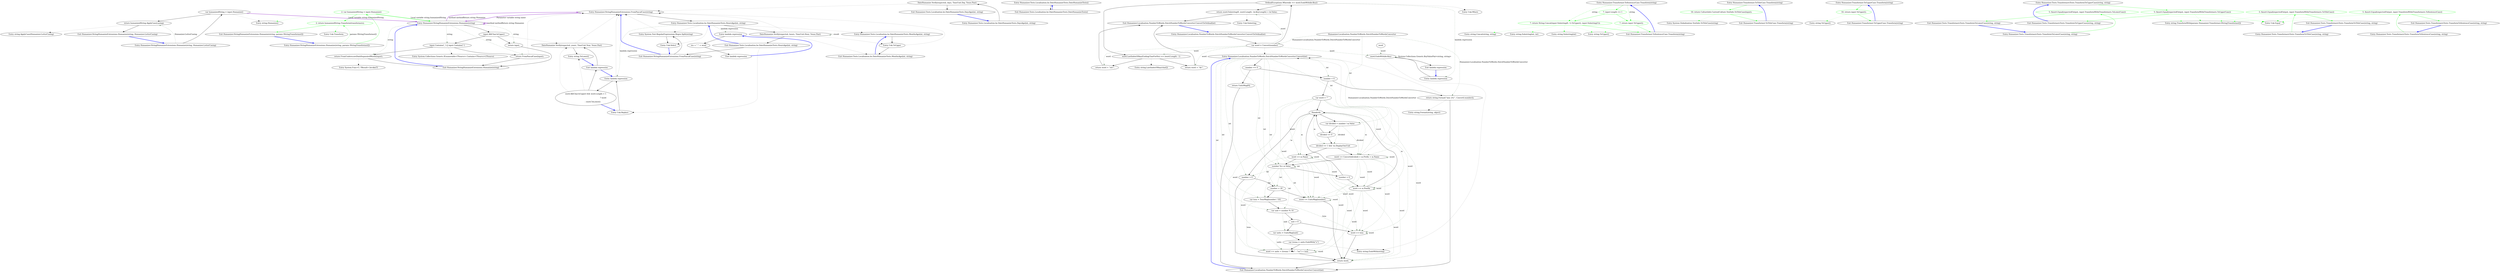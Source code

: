 digraph  {
m0_5 [cluster="Humanizer.StringHumanizeExtensions.FromPascalCase(string)", file="StringHumanizeExtensions.cs", label="Entry Humanizer.StringHumanizeExtensions.FromPascalCase(string)", span="22-22"];
m0_37 [cluster="string.Humanize()", file="StringHumanizeExtensions.cs", label="Entry string.Humanize()", span="42-42"];
m0_31 [cluster="System.Collections.Generic.IEnumerable<TSource>.Contains<TSource>(TSource)", file="StringHumanizeExtensions.cs", label="Entry System.Collections.Generic.IEnumerable<TSource>.Contains<TSource>(TSource)", span="0-0"];
m0_2 [cluster="Humanizer.Tests.Localisation.he.DateHumanizeTests.DaysAgo(int, string)", file="StringHumanizeExtensions.cs", label="Entry Humanizer.Tests.Localisation.he.DateHumanizeTests.DaysAgo(int, string)", span="14-14"];
m0_3 [cluster="Humanizer.Tests.Localisation.he.DateHumanizeTests.DaysAgo(int, string)", file="StringHumanizeExtensions.cs", label="DateHumanize.Verify(expected, days, TimeUnit.Day, Tense.Past)", span="16-16"];
m0_4 [cluster="Humanizer.Tests.Localisation.he.DateHumanizeTests.DaysAgo(int, string)", file="StringHumanizeExtensions.cs", label="Exit Humanizer.Tests.Localisation.he.DateHumanizeTests.DaysAgo(int, string)", span="14-14"];
m0_15 [cluster="Unk.Replace", file="StringHumanizeExtensions.cs", label="Entry Unk.Replace", span=""];
m0_16 [cluster="lambda expression", file="StringHumanizeExtensions.cs", label="Entry lambda expression", span="26-29"];
m0_17 [cluster="lambda expression", file="StringHumanizeExtensions.cs", label="word.All(Char.IsUpper) && word.Length > 1\r\n                        ? word\r\n                        : word.ToLower()", span="27-29"];
m0_19 [cluster="Humanizer.Tests.Localisation.he.DateHumanizeTests.YearsAgo(int, string)", file="StringHumanizeExtensions.cs", label="DateHumanize.Verify(expected, years, TimeUnit.Year, Tense.Past)", span="66-66"];
m0_0 [cluster="Humanizer.Tests.Localisation.he.DateHumanizeTests.DateHumanizeTests()", file="StringHumanizeExtensions.cs", label="Entry Humanizer.Tests.Localisation.he.DateHumanizeTests.DateHumanizeTests()", span="7-7"];
m0_1 [cluster="Humanizer.Tests.Localisation.he.DateHumanizeTests.DateHumanizeTests()", file="StringHumanizeExtensions.cs", label="Exit Humanizer.Tests.Localisation.he.DateHumanizeTests.DateHumanizeTests()", span="7-7"];
m0_38 [cluster="string.ApplyCase(Humanizer.LetterCasing)", file="StringHumanizeExtensions.cs", label="Entry string.ApplyCase(Humanizer.LetterCasing)", span="16-16"];
m0_32 [cluster="System.Func<T, TResult>.Invoke(T)", file="StringHumanizeExtensions.cs", label="Entry System.Func<T, TResult>.Invoke(T)", span="0-0"];
m0_12 [cluster="Humanizer.Tests.Localisation.he.DateHumanizeTests.MonthsAgo(int, string)", file="StringHumanizeExtensions.cs", label="Entry Humanizer.Tests.Localisation.he.DateHumanizeTests.MonthsAgo(int, string)", span="44-44"];
m0_18 [cluster="lambda expression", file="StringHumanizeExtensions.cs", label="Exit lambda expression", span="26-29"];
m0_20 [cluster="string.ToLower()", file="StringHumanizeExtensions.cs", label="Entry string.ToLower()", span="0-0"];
m0_14 [cluster="Humanizer.Tests.Localisation.he.DateHumanizeTests.MonthsAgo(int, string)", file="StringHumanizeExtensions.cs", label="Exit Humanizer.Tests.Localisation.he.DateHumanizeTests.MonthsAgo(int, string)", span="44-44"];
m0_24 [cluster="Humanizer.StringHumanizeExtensions.Humanize(string)", file="StringHumanizeExtensions.cs", label="Entry Humanizer.StringHumanizeExtensions.Humanize(string)", span="42-42"];
m0_25 [cluster="Humanizer.StringHumanizeExtensions.Humanize(string)", file="StringHumanizeExtensions.cs", label="input.All(Char.IsUpper)", span="45-45"];
m0_26 [cluster="Humanizer.StringHumanizeExtensions.Humanize(string)", file="StringHumanizeExtensions.cs", label="return input;", span="46-46"];
m0_27 [cluster="Humanizer.StringHumanizeExtensions.Humanize(string)", file="StringHumanizeExtensions.cs", label="input.Contains('_') || input.Contains('-')", span="48-48"];
m0_28 [cluster="Humanizer.StringHumanizeExtensions.Humanize(string)", file="StringHumanizeExtensions.cs", label="return FromUnderscoreDashSeparatedWords(input);", span="49-49"];
m0_29 [cluster="Humanizer.StringHumanizeExtensions.Humanize(string)", file="StringHumanizeExtensions.cs", label="return FromPascalCase(input);", span="51-51"];
m0_30 [cluster="Humanizer.StringHumanizeExtensions.Humanize(string)", file="StringHumanizeExtensions.cs", label="Exit Humanizer.StringHumanizeExtensions.Humanize(string)", span="42-42"];
m0_21 [cluster="lambda expression", file="StringHumanizeExtensions.cs", label="Entry lambda expression", span="30-30"];
m0_22 [cluster="lambda expression", file="StringHumanizeExtensions.cs", label="res + '' '' + word", span="30-30"];
m0_23 [cluster="lambda expression", file="StringHumanizeExtensions.cs", label="Exit lambda expression", span="30-30"];
m0_9 [cluster="Humanizer.StringHumanizeExtensions.FromPascalCase(string)", file="StringHumanizeExtensions.cs", label="Exit Humanizer.StringHumanizeExtensions.FromPascalCase(string)", span="22-22"];
m0_10 [cluster="System.Text.RegularExpressions.Regex.Split(string)", file="StringHumanizeExtensions.cs", label="Entry System.Text.RegularExpressions.Regex.Split(string)", span="0-0"];
m0_11 [cluster="Unk.Select", file="StringHumanizeExtensions.cs", label="Entry Unk.Select", span=""];
m0_33 [cluster="Humanizer.StringHumanizeExtensions.Humanize(string, Humanizer.LetterCasing)", file="StringHumanizeExtensions.cs", label="Entry Humanizer.StringHumanizeExtensions.Humanize(string, Humanizer.LetterCasing)", span="60-60"];
m0_34 [cluster="Humanizer.StringHumanizeExtensions.Humanize(string, Humanizer.LetterCasing)", file="StringHumanizeExtensions.cs", label="var humanizedString = input.Humanize()", span="62-62"];
m0_35 [cluster="Humanizer.StringHumanizeExtensions.Humanize(string, Humanizer.LetterCasing)", file="StringHumanizeExtensions.cs", label="return humanizedString.ApplyCase(casing);", span="63-63"];
m0_36 [cluster="Humanizer.StringHumanizeExtensions.Humanize(string, Humanizer.LetterCasing)", file="StringHumanizeExtensions.cs", label="Exit Humanizer.StringHumanizeExtensions.Humanize(string, Humanizer.LetterCasing)", span="60-60"];
m0_13 [cluster="Unk.ToUpper", file="StringHumanizeExtensions.cs", label="Entry Unk.ToUpper", span=""];
m0_6 [cluster="Humanizer.Tests.Localisation.he.DateHumanizeTests.HoursAgo(int, string)", file="StringHumanizeExtensions.cs", label="Entry Humanizer.Tests.Localisation.he.DateHumanizeTests.HoursAgo(int, string)", span="24-24"];
m0_8 [cluster="Humanizer.Tests.Localisation.he.DateHumanizeTests.HoursAgo(int, string)", file="StringHumanizeExtensions.cs", label="Exit Humanizer.Tests.Localisation.he.DateHumanizeTests.HoursAgo(int, string)", span="24-24"];
m0_7 [cluster="Humanizer.Tests.Localisation.he.DateHumanizeTests.HoursAgo(int, string)", file="StringHumanizeExtensions.cs", label="DateHumanize.Verify(expected, hours, TimeUnit.Hour, Tense.Past)", span="26-26"];
m0_39 [cluster="Humanizer.StringHumanizeExtensions.Humanize(string, params IStringTransformer[])", file="StringHumanizeExtensions.cs", label="Entry Humanizer.StringHumanizeExtensions.Humanize(string, params IStringTransformer[])", span="72-72"];
m0_40 [cluster="Humanizer.StringHumanizeExtensions.Humanize(string, params IStringTransformer[])", color=green, community=0, file="StringHumanizeExtensions.cs", label="2: var humanizedString = input.Humanize()", span="74-74"];
m0_41 [cluster="Humanizer.StringHumanizeExtensions.Humanize(string, params IStringTransformer[])", color=green, community=0, file="StringHumanizeExtensions.cs", label="2: return humanizedString.Transform(transformers);", span="75-75"];
m0_42 [cluster="Humanizer.StringHumanizeExtensions.Humanize(string, params IStringTransformer[])", file="StringHumanizeExtensions.cs", label="Exit Humanizer.StringHumanizeExtensions.Humanize(string, params IStringTransformer[])", span="72-72"];
m0_43 [cluster="Unk.Transform", file="StringHumanizeExtensions.cs", label="Entry Unk.Transform", span=""];
m1_0 [cluster="Humanizer.Localisation.NumberToWords.DutchNumberToWordsConverter.Convert(int)", file="StringHumanizeTests.cs", label="Entry Humanizer.Localisation.NumberToWords.DutchNumberToWordsConverter.Convert(int)", span="33-33"];
m1_1 [cluster="Humanizer.Localisation.NumberToWords.DutchNumberToWordsConverter.Convert(int)", file="StringHumanizeTests.cs", label="number == 0", span="35-35"];
m1_3 [cluster="Humanizer.Localisation.NumberToWords.DutchNumberToWordsConverter.Convert(int)", file="StringHumanizeTests.cs", label="number < 0", span="38-38"];
m1_4 [cluster="Humanizer.Localisation.NumberToWords.DutchNumberToWordsConverter.Convert(int)", file="StringHumanizeTests.cs", label="return string.Format(''min {0}'', Convert(-number));", span="39-39"];
m1_7 [cluster="Humanizer.Localisation.NumberToWords.DutchNumberToWordsConverter.Convert(int)", file="StringHumanizeTests.cs", label="var divided = number / m.Value", span="45-45"];
m1_12 [cluster="Humanizer.Localisation.NumberToWords.DutchNumberToWordsConverter.Convert(int)", file="StringHumanizeTests.cs", label="number %= m.Value", span="55-55"];
m1_15 [cluster="Humanizer.Localisation.NumberToWords.DutchNumberToWordsConverter.Convert(int)", file="StringHumanizeTests.cs", label="number > 0", span="60-60"];
m1_16 [cluster="Humanizer.Localisation.NumberToWords.DutchNumberToWordsConverter.Convert(int)", file="StringHumanizeTests.cs", label="number < 20", span="62-62"];
m1_17 [cluster="Humanizer.Localisation.NumberToWords.DutchNumberToWordsConverter.Convert(int)", file="StringHumanizeTests.cs", label="word += UnitsMap[number]", span="63-63"];
m1_18 [cluster="Humanizer.Localisation.NumberToWords.DutchNumberToWordsConverter.Convert(int)", file="StringHumanizeTests.cs", label="var tens = TensMap[number / 10]", span="66-66"];
m1_19 [cluster="Humanizer.Localisation.NumberToWords.DutchNumberToWordsConverter.Convert(int)", file="StringHumanizeTests.cs", label="var unit = number % 10", span="67-67"];
m1_2 [cluster="Humanizer.Localisation.NumberToWords.DutchNumberToWordsConverter.Convert(int)", file="StringHumanizeTests.cs", label="return UnitsMap[0];", span="36-36"];
m1_5 [cluster="Humanizer.Localisation.NumberToWords.DutchNumberToWordsConverter.Convert(int)", file="StringHumanizeTests.cs", label="var word = ''''", span="41-41"];
m1_6 [cluster="Humanizer.Localisation.NumberToWords.DutchNumberToWordsConverter.Convert(int)", file="StringHumanizeTests.cs", label=Hunderds, span="43-43"];
m1_10 [cluster="Humanizer.Localisation.NumberToWords.DutchNumberToWordsConverter.Convert(int)", file="StringHumanizeTests.cs", label="word += m.Name", span="51-51"];
m1_11 [cluster="Humanizer.Localisation.NumberToWords.DutchNumberToWordsConverter.Convert(int)", file="StringHumanizeTests.cs", label="word += Convert(divided) + m.Prefix + m.Name", span="53-53"];
m1_23 [cluster="Humanizer.Localisation.NumberToWords.DutchNumberToWordsConverter.Convert(int)", file="StringHumanizeTests.cs", label="word += units + (trema ? ''�n'' : ''en'') + tens", span="72-72"];
m1_24 [cluster="Humanizer.Localisation.NumberToWords.DutchNumberToWordsConverter.Convert(int)", file="StringHumanizeTests.cs", label="word += tens", span="75-75"];
m1_25 [cluster="Humanizer.Localisation.NumberToWords.DutchNumberToWordsConverter.Convert(int)", file="StringHumanizeTests.cs", label="return word;", span="79-79"];
m1_9 [cluster="Humanizer.Localisation.NumberToWords.DutchNumberToWordsConverter.Convert(int)", file="StringHumanizeTests.cs", label="divided == 1 && !m.DisplayOneUnit", span="50-50"];
m1_14 [cluster="Humanizer.Localisation.NumberToWords.DutchNumberToWordsConverter.Convert(int)", file="StringHumanizeTests.cs", label="word += m.Postfix", span="57-57"];
m1_8 [cluster="Humanizer.Localisation.NumberToWords.DutchNumberToWordsConverter.Convert(int)", file="StringHumanizeTests.cs", label="divided <= 0", span="47-47"];
m1_13 [cluster="Humanizer.Localisation.NumberToWords.DutchNumberToWordsConverter.Convert(int)", file="StringHumanizeTests.cs", label="number > 0", span="56-56"];
m1_20 [cluster="Humanizer.Localisation.NumberToWords.DutchNumberToWordsConverter.Convert(int)", file="StringHumanizeTests.cs", label="unit > 0", span="68-68"];
m1_21 [cluster="Humanizer.Localisation.NumberToWords.DutchNumberToWordsConverter.Convert(int)", file="StringHumanizeTests.cs", label="var units = UnitsMap[unit]", span="70-70"];
m1_22 [cluster="Humanizer.Localisation.NumberToWords.DutchNumberToWordsConverter.Convert(int)", file="StringHumanizeTests.cs", label="var trema = units.EndsWith(''e'')", span="71-71"];
m1_26 [cluster="Humanizer.Localisation.NumberToWords.DutchNumberToWordsConverter.Convert(int)", file="StringHumanizeTests.cs", label="Exit Humanizer.Localisation.NumberToWords.DutchNumberToWordsConverter.Convert(int)", span="33-33"];
m1_28 [cluster="string.EndsWith(string)", file="StringHumanizeTests.cs", label="Entry string.EndsWith(string)", span="0-0"];
m1_38 [cluster="Unk.Substring", file="StringHumanizeTests.cs", label="Entry Unk.Substring", span=""];
m1_29 [cluster="Humanizer.Localisation.NumberToWords.DutchNumberToWordsConverter.ConvertToOrdinal(int)", file="StringHumanizeTests.cs", label="Entry Humanizer.Localisation.NumberToWords.DutchNumberToWordsConverter.ConvertToOrdinal(int)", span="91-91"];
m1_30 [cluster="Humanizer.Localisation.NumberToWords.DutchNumberToWordsConverter.ConvertToOrdinal(int)", file="StringHumanizeTests.cs", label="var word = Convert(number)", span="93-93"];
m1_31 [cluster="Humanizer.Localisation.NumberToWords.DutchNumberToWordsConverter.ConvertToOrdinal(int)", file="StringHumanizeTests.cs", label="OrdinalExceptions.Where(kv => word.EndsWith(kv.Key))", span="95-95"];
m1_32 [cluster="Humanizer.Localisation.NumberToWords.DutchNumberToWordsConverter.ConvertToOrdinal(int)", file="StringHumanizeTests.cs", label="return word.Substring(0, word.Length - kv.Key.Length) + kv.Value;", span="98-98"];
m1_33 [cluster="Humanizer.Localisation.NumberToWords.DutchNumberToWordsConverter.ConvertToOrdinal(int)", file="StringHumanizeTests.cs", label="word.LastIndexOfAny(EndingCharForSte) == (word.Length - 1)", span="104-104"];
m1_34 [cluster="Humanizer.Localisation.NumberToWords.DutchNumberToWordsConverter.ConvertToOrdinal(int)", file="StringHumanizeTests.cs", label="return word + ''ste'';", span="105-105"];
m1_35 [cluster="Humanizer.Localisation.NumberToWords.DutchNumberToWordsConverter.ConvertToOrdinal(int)", file="StringHumanizeTests.cs", label="return word + ''de'';", span="107-107"];
m1_36 [cluster="Humanizer.Localisation.NumberToWords.DutchNumberToWordsConverter.ConvertToOrdinal(int)", file="StringHumanizeTests.cs", label="Exit Humanizer.Localisation.NumberToWords.DutchNumberToWordsConverter.ConvertToOrdinal(int)", span="91-91"];
m1_40 [cluster="lambda expression", file="StringHumanizeTests.cs", label="Entry lambda expression", span="95-95"];
m1_41 [cluster="lambda expression", file="StringHumanizeTests.cs", label="word.EndsWith(kv.Key)", span="95-95"];
m1_42 [cluster="lambda expression", file="StringHumanizeTests.cs", label="Exit lambda expression", span="95-95"];
m1_39 [cluster="string.LastIndexOfAny(char[])", file="StringHumanizeTests.cs", label="Entry string.LastIndexOfAny(char[])", span="0-0"];
m1_27 [cluster="string.Format(string, object)", file="StringHumanizeTests.cs", label="Entry string.Format(string, object)", span="0-0"];
m1_37 [cluster="Unk.Where", file="StringHumanizeTests.cs", label="Entry Unk.Where", span=""];
m1_43 [file="StringHumanizeTests.cs", label="Humanizer.Localisation.NumberToWords.DutchNumberToWordsConverter", span=""];
m1_44 [file="StringHumanizeTests.cs", label=word, span=""];
m4_0 [cluster="Humanizer.Transformer.ToSentenceCase.Transform(string)", file="ToSentenceCase.cs", label="Entry Humanizer.Transformer.ToSentenceCase.Transform(string)", span="6-6"];
m4_1 [cluster="Humanizer.Transformer.ToSentenceCase.Transform(string)", color=green, community=0, file="ToSentenceCase.cs", label="7: input.Length >= 1", span="8-8"];
m4_2 [cluster="Humanizer.Transformer.ToSentenceCase.Transform(string)", color=green, community=0, file="ToSentenceCase.cs", label="7: return String.Concat(input.Substring(0, 1).ToUpper(), input.Substring(1));", span="9-9"];
m4_3 [cluster="Humanizer.Transformer.ToSentenceCase.Transform(string)", color=green, community=0, file="ToSentenceCase.cs", label="7: return input.ToUpper();", span="11-11"];
m4_4 [cluster="Humanizer.Transformer.ToSentenceCase.Transform(string)", file="ToSentenceCase.cs", label="Exit Humanizer.Transformer.ToSentenceCase.Transform(string)", span="6-6"];
m4_8 [cluster="string.Concat(string, string)", file="ToSentenceCase.cs", label="Entry string.Concat(string, string)", span="0-0"];
m4_6 [cluster="string.ToUpper()", file="ToSentenceCase.cs", label="Entry string.ToUpper()", span="0-0"];
m4_5 [cluster="string.Substring(int, int)", file="ToSentenceCase.cs", label="Entry string.Substring(int, int)", span="0-0"];
m4_7 [cluster="string.Substring(int)", file="ToSentenceCase.cs", label="Entry string.Substring(int)", span="0-0"];
m5_0 [cluster="Humanizer.Transformer.ToTitleCase.Transform(string)", file="ToTitleCase.cs", label="Entry Humanizer.Transformer.ToTitleCase.Transform(string)", span="6-6"];
m5_1 [cluster="Humanizer.Transformer.ToTitleCase.Transform(string)", color=green, community=0, file="ToTitleCase.cs", label="16: return CultureInfo.CurrentCulture.TextInfo.ToTitleCase(input);", span="8-8"];
m5_2 [cluster="Humanizer.Transformer.ToTitleCase.Transform(string)", file="ToTitleCase.cs", label="Exit Humanizer.Transformer.ToTitleCase.Transform(string)", span="6-6"];
m5_3 [cluster="System.Globalization.TextInfo.ToTitleCase(string)", file="ToTitleCase.cs", label="Entry System.Globalization.TextInfo.ToTitleCase(string)", span="0-0"];
m6_0 [cluster="Humanizer.Transformer.ToUpperCase.Transform(string)", file="ToUpperCase.cs", label="Entry Humanizer.Transformer.ToUpperCase.Transform(string)", span="4-4"];
m6_1 [cluster="Humanizer.Transformer.ToUpperCase.Transform(string)", color=green, community=0, file="ToUpperCase.cs", label="16: return input.ToUpper();", span="6-6"];
m6_2 [cluster="Humanizer.Transformer.ToUpperCase.Transform(string)", file="ToUpperCase.cs", label="Exit Humanizer.Transformer.ToUpperCase.Transform(string)", span="4-4"];
m6_3 [cluster="string.ToUpper()", file="ToUpperCase.cs", label="Entry string.ToUpper()", span="0-0"];
m7_11 [cluster="Humanizer.Tests.TransformersTests.TransformToUpperCase(string, string)", file="TransformersTests.cs", label="Entry Humanizer.Tests.TransformersTests.TransformToUpperCase(string, string)", span="40-40"];
m7_12 [cluster="Humanizer.Tests.TransformersTests.TransformToUpperCase(string, string)", color=green, community=0, file="TransformersTests.cs", label="5: Assert.Equal(expectedOutput, input.TransformWith(Transformers.ToUpperCase))", span="42-42"];
m7_13 [cluster="Humanizer.Tests.TransformersTests.TransformToUpperCase(string, string)", file="TransformersTests.cs", label="Exit Humanizer.Tests.TransformersTests.TransformToUpperCase(string, string)", span="40-40"];
m7_4 [cluster="Unk.Equal", file="TransformersTests.cs", label="Entry Unk.Equal", span=""];
m7_3 [cluster="string.TransformWith(params Humanizer.Transformer.IStringTransformer[])", file="TransformersTests.cs", label="Entry string.TransformWith(params Humanizer.Transformer.IStringTransformer[])", span="16-16"];
m7_5 [cluster="Humanizer.Tests.TransformersTests.TransformToLowerCase(string, string)", file="TransformersTests.cs", label="Entry Humanizer.Tests.TransformersTests.TransformToLowerCase(string, string)", span="22-22"];
m7_6 [cluster="Humanizer.Tests.TransformersTests.TransformToLowerCase(string, string)", color=green, community=0, file="TransformersTests.cs", label="5: Assert.Equal(expectedOutput, input.TransformWith(Transformers.ToLowerCase))", span="24-24"];
m7_7 [cluster="Humanizer.Tests.TransformersTests.TransformToLowerCase(string, string)", file="TransformersTests.cs", label="Exit Humanizer.Tests.TransformersTests.TransformToLowerCase(string, string)", span="22-22"];
m7_0 [cluster="Humanizer.Tests.TransformersTests.TransformToTitleCase(string, string)", file="TransformersTests.cs", label="Entry Humanizer.Tests.TransformersTests.TransformToTitleCase(string, string)", span="12-12"];
m7_1 [cluster="Humanizer.Tests.TransformersTests.TransformToTitleCase(string, string)", color=green, community=0, file="TransformersTests.cs", label="3: Assert.Equal(expectedOutput, input.TransformWith(Transformers.ToTitleCase))", span="14-14"];
m7_2 [cluster="Humanizer.Tests.TransformersTests.TransformToTitleCase(string, string)", file="TransformersTests.cs", label="Exit Humanizer.Tests.TransformersTests.TransformToTitleCase(string, string)", span="12-12"];
m7_8 [cluster="Humanizer.Tests.TransformersTests.TransformToSentenceCase(string, string)", file="TransformersTests.cs", label="Entry Humanizer.Tests.TransformersTests.TransformToSentenceCase(string, string)", span="31-31"];
m7_9 [cluster="Humanizer.Tests.TransformersTests.TransformToSentenceCase(string, string)", color=green, community=0, file="TransformersTests.cs", label="5: Assert.Equal(expectedOutput, input.TransformWith(Transformers.ToSentenceCase))", span="33-33"];
m7_10 [cluster="Humanizer.Tests.TransformersTests.TransformToSentenceCase(string, string)", file="TransformersTests.cs", label="Exit Humanizer.Tests.TransformersTests.TransformToSentenceCase(string, string)", span="31-31"];
m0_5 -> m0_24  [color=darkorchid, key=3, label="Parameter variable string name", style=bold];
m0_5 -> m0_6  [key=0, style=solid];
m0_2 -> m0_3  [key=0, style=solid];
m0_3 -> m0_4  [key=0, style=solid];
m0_3 -> m0_5  [key=2, style=dotted];
m0_4 -> m0_2  [color=blue, key=0, style=bold];
m0_15 -> m0_16  [key=0, style=solid];
m0_16 -> m0_17  [key=0, style=solid];
m0_16 -> m0_5  [key=2, style=dotted];
m0_17 -> m0_15  [color=blue, key=0, style=bold];
m0_17 -> m0_19  [key=2, style=dotted];
m0_17 -> m0_18  [key=0, style=solid];
m0_17 -> m0_20  [key=2, style=dotted];
m0_19 -> m0_20  [key=0, style=solid];
m0_19 -> m0_5  [key=2, style=dotted];
m0_0 -> m0_1  [key=0, style=solid];
m0_1 -> m0_0  [color=blue, key=0, style=bold];
m0_12 -> m0_13  [key=0, style=solid];
m0_18 -> m0_19  [key=0, style=solid];
m0_18 -> m0_16  [color=blue, key=0, style=bold];
m0_20 -> m0_18  [color=blue, key=0, style=bold];
m0_14 -> m0_12  [color=blue, key=0, style=bold];
m0_24 -> m0_24  [color=darkorchid, key=3, label="method methodReturn string Humanize", style=bold];
m0_24 -> m0_25  [key=0, style=solid];
m0_24 -> m0_26  [color=darkseagreen4, key=1, label=string, style=dashed];
m0_24 -> m0_27  [color=darkseagreen4, key=1, label=string, style=dashed];
m0_24 -> m0_28  [color=darkseagreen4, key=1, label=string, style=dashed];
m0_24 -> m0_29  [color=darkseagreen4, key=1, label=string, style=dashed];
m0_24 -> m0_5  [color=darkorchid, key=3, label="method methodReturn string Humanize", style=bold];
m0_25 -> m0_26  [key=0, style=solid];
m0_25 -> m0_27  [key=0, style=solid];
m0_25 -> m0_19  [key=2, style=dotted];
m0_26 -> m0_30  [key=0, style=solid];
m0_27 -> m0_28  [key=0, style=solid];
m0_27 -> m0_29  [key=0, style=solid];
m0_27 -> m0_31  [key=2, style=dotted];
m0_28 -> m0_30  [key=0, style=solid];
m0_28 -> m0_32  [key=2, style=dotted];
m0_29 -> m0_5  [key=2, style=dotted];
m0_29 -> m0_30  [key=0, style=solid];
m0_30 -> m0_24  [color=blue, key=0, style=bold];
m0_21 -> m0_22  [key=0, style=solid];
m0_22 -> m0_23  [key=0, style=solid];
m0_23 -> m0_21  [color=blue, key=0, style=bold];
m0_9 -> m0_10  [key=0, style=solid];
m0_9 -> m0_5  [color=blue, key=0, style=bold];
m0_10 -> m0_11  [key=0, style=solid];
m0_10 -> m0_5  [key=2, style=dotted];
m0_11 -> m0_9  [color=blue, key=0, style=bold];
m0_33 -> m0_34  [key=0, style=solid];
m0_33 -> m0_35  [color=darkseagreen4, key=1, label="Humanizer.LetterCasing", style=dashed];
m0_34 -> m0_37  [key=2, style=dotted];
m0_34 -> m0_24  [color=darkorchid, key=3, label="Local variable string humanizedString", style=bold];
m0_34 -> m0_35  [key=0, style=solid];
m0_35 -> m0_36  [key=0, style=solid];
m0_35 -> m0_38  [key=2, style=dotted];
m0_36 -> m0_33  [color=blue, key=0, style=bold];
m0_13 -> m0_14  [key=0, style=solid];
m0_13 -> m0_5  [key=2, style=dotted];
m0_6 -> m0_7  [key=0, style=solid];
m0_6 -> m0_10  [key=2, style=dotted];
m0_6 -> m0_11  [key=2, style=dotted];
m0_6 -> m0_12  [key=2, style=dotted];
m0_6 -> m0_16  [color=darkseagreen4, key=1, label="lambda expression", style=dashed];
m0_6 -> m0_21  [color=darkseagreen4, key=1, label="lambda expression", style=dashed];
m0_8 -> m0_9  [key=0, style=solid];
m0_8 -> m0_15  [key=2, style=dotted];
m0_8 -> m0_6  [color=blue, key=0, style=bold];
m0_7 -> m0_8  [key=0, style=solid];
m0_7 -> m0_7  [color=darkseagreen4, key=1, label=result, style=dashed];
m0_7 -> m0_13  [key=2, style=dotted];
m0_7 -> m0_14  [key=2, style=dotted];
m0_7 -> m0_5  [key=2, style=dotted];
m0_39 -> m0_40  [color=green, key=0, style=solid];
m0_39 -> m0_41  [color=green, key=1, label="params IStringTransformer[]", style=dashed];
m0_40 -> m0_41  [color=green, key=0, style=solid];
m0_40 -> m0_37  [color=green, key=2, style=dotted];
m0_40 -> m0_24  [color=green, key=3, label="Local variable string humanizedString", style=bold];
m0_41 -> m0_42  [color=green, key=0, style=solid];
m0_41 -> m0_43  [color=green, key=2, style=dotted];
m0_42 -> m0_39  [color=blue, key=0, style=bold];
m1_0 -> m1_1  [key=0, style=solid];
m1_0 -> m1_3  [color=darkseagreen4, key=1, label=int, style=dashed];
m1_0 -> m1_4  [color=darkseagreen4, key=1, label=int, style=dashed];
m1_0 -> m1_7  [color=darkseagreen4, key=1, label=int, style=dashed];
m1_0 -> m1_12  [color=darkseagreen4, key=1, label=int, style=dashed];
m1_0 -> m1_15  [color=darkseagreen4, key=1, label=int, style=dashed];
m1_0 -> m1_16  [color=darkseagreen4, key=1, label=int, style=dashed];
m1_0 -> m1_17  [color=darkseagreen4, key=1, label=int, style=dashed];
m1_0 -> m1_18  [color=darkseagreen4, key=1, label=int, style=dashed];
m1_0 -> m1_19  [color=darkseagreen4, key=1, label=int, style=dashed];
m1_1 -> m1_2  [key=0, style=solid];
m1_1 -> m1_3  [key=0, style=solid];
m1_3 -> m1_4  [key=0, style=solid];
m1_3 -> m1_5  [key=0, style=solid];
m1_4 -> m1_26  [key=0, style=solid];
m1_4 -> m1_0  [key=2, style=dotted];
m1_4 -> m1_27  [key=2, style=dotted];
m1_7 -> m1_8  [key=0, style=solid];
m1_7 -> m1_9  [color=darkseagreen4, key=1, label=divided, style=dashed];
m1_7 -> m1_11  [color=darkseagreen4, key=1, label=divided, style=dashed];
m1_12 -> m1_13  [key=0, style=solid];
m1_12 -> m1_12  [color=darkseagreen4, key=1, label=int, style=dashed];
m1_12 -> m1_15  [color=darkseagreen4, key=1, label=int, style=dashed];
m1_12 -> m1_16  [color=darkseagreen4, key=1, label=int, style=dashed];
m1_12 -> m1_17  [color=darkseagreen4, key=1, label=int, style=dashed];
m1_12 -> m1_18  [color=darkseagreen4, key=1, label=int, style=dashed];
m1_12 -> m1_19  [color=darkseagreen4, key=1, label=int, style=dashed];
m1_15 -> m1_16  [key=0, style=solid];
m1_15 -> m1_25  [key=0, style=solid];
m1_16 -> m1_17  [key=0, style=solid];
m1_16 -> m1_18  [key=0, style=solid];
m1_17 -> m1_25  [key=0, style=solid];
m1_17 -> m1_17  [color=darkseagreen4, key=1, label=word, style=dashed];
m1_18 -> m1_19  [key=0, style=solid];
m1_18 -> m1_23  [color=darkseagreen4, key=1, label=tens, style=dashed];
m1_18 -> m1_24  [color=darkseagreen4, key=1, label=tens, style=dashed];
m1_19 -> m1_20  [key=0, style=solid];
m1_19 -> m1_21  [color=darkseagreen4, key=1, label=unit, style=dashed];
m1_2 -> m1_26  [key=0, style=solid];
m1_5 -> m1_6  [key=0, style=solid];
m1_5 -> m1_10  [color=darkseagreen4, key=1, label=word, style=dashed];
m1_5 -> m1_11  [color=darkseagreen4, key=1, label=word, style=dashed];
m1_5 -> m1_17  [color=darkseagreen4, key=1, label=word, style=dashed];
m1_5 -> m1_23  [color=darkseagreen4, key=1, label=word, style=dashed];
m1_5 -> m1_24  [color=darkseagreen4, key=1, label=word, style=dashed];
m1_5 -> m1_25  [color=darkseagreen4, key=1, label=word, style=dashed];
m1_6 -> m1_7  [key=0, style=solid];
m1_6 -> m1_15  [key=0, style=solid];
m1_6 -> m1_9  [color=darkseagreen4, key=1, label=m, style=dashed];
m1_6 -> m1_10  [color=darkseagreen4, key=1, label=m, style=dashed];
m1_6 -> m1_11  [color=darkseagreen4, key=1, label=m, style=dashed];
m1_6 -> m1_12  [color=darkseagreen4, key=1, label=m, style=dashed];
m1_6 -> m1_14  [color=darkseagreen4, key=1, label=m, style=dashed];
m1_10 -> m1_12  [key=0, style=solid];
m1_10 -> m1_10  [color=darkseagreen4, key=1, label=word, style=dashed];
m1_10 -> m1_14  [color=darkseagreen4, key=1, label=word, style=dashed];
m1_10 -> m1_17  [color=darkseagreen4, key=1, label=word, style=dashed];
m1_10 -> m1_23  [color=darkseagreen4, key=1, label=word, style=dashed];
m1_10 -> m1_24  [color=darkseagreen4, key=1, label=word, style=dashed];
m1_10 -> m1_25  [color=darkseagreen4, key=1, label=word, style=dashed];
m1_11 -> m1_12  [key=0, style=solid];
m1_11 -> m1_0  [key=2, style=dotted];
m1_11 -> m1_11  [color=darkseagreen4, key=1, label=word, style=dashed];
m1_11 -> m1_14  [color=darkseagreen4, key=1, label=word, style=dashed];
m1_11 -> m1_17  [color=darkseagreen4, key=1, label=word, style=dashed];
m1_11 -> m1_23  [color=darkseagreen4, key=1, label=word, style=dashed];
m1_11 -> m1_24  [color=darkseagreen4, key=1, label=word, style=dashed];
m1_11 -> m1_25  [color=darkseagreen4, key=1, label=word, style=dashed];
m1_23 -> m1_25  [key=0, style=solid];
m1_23 -> m1_23  [color=darkseagreen4, key=1, label=word, style=dashed];
m1_24 -> m1_25  [key=0, style=solid];
m1_24 -> m1_24  [color=darkseagreen4, key=1, label=word, style=dashed];
m1_25 -> m1_26  [key=0, style=solid];
m1_9 -> m1_10  [key=0, style=solid];
m1_9 -> m1_11  [key=0, style=solid];
m1_14 -> m1_6  [key=0, style=solid];
m1_14 -> m1_14  [color=darkseagreen4, key=1, label=word, style=dashed];
m1_14 -> m1_17  [color=darkseagreen4, key=1, label=word, style=dashed];
m1_14 -> m1_23  [color=darkseagreen4, key=1, label=word, style=dashed];
m1_14 -> m1_24  [color=darkseagreen4, key=1, label=word, style=dashed];
m1_14 -> m1_25  [color=darkseagreen4, key=1, label=word, style=dashed];
m1_8 -> m1_9  [key=0, style=solid];
m1_8 -> m1_6  [key=0, style=solid];
m1_13 -> m1_14  [key=0, style=solid];
m1_13 -> m1_6  [key=0, style=solid];
m1_20 -> m1_21  [key=0, style=solid];
m1_20 -> m1_24  [key=0, style=solid];
m1_21 -> m1_22  [key=0, style=solid];
m1_21 -> m1_23  [color=darkseagreen4, key=1, label=units, style=dashed];
m1_22 -> m1_23  [key=0, style=solid];
m1_22 -> m1_28  [key=2, style=dotted];
m1_26 -> m1_0  [color=blue, key=0, style=bold];
m1_29 -> m1_30  [key=0, style=solid];
m1_30 -> m1_31  [key=0, style=solid];
m1_30 -> m1_0  [key=2, style=dotted];
m1_30 -> m1_41  [color=darkseagreen4, key=1, label=word, style=dashed];
m1_30 -> m1_32  [color=darkseagreen4, key=1, label=word, style=dashed];
m1_30 -> m1_33  [color=darkseagreen4, key=1, label=word, style=dashed];
m1_30 -> m1_34  [color=darkseagreen4, key=1, label=word, style=dashed];
m1_30 -> m1_35  [color=darkseagreen4, key=1, label=word, style=dashed];
m1_31 -> m1_32  [key=0, style=solid];
m1_31 -> m1_33  [key=0, style=solid];
m1_31 -> m1_37  [key=2, style=dotted];
m1_31 -> m1_40  [color=darkseagreen4, key=1, label="lambda expression", style=dashed];
m1_32 -> m1_36  [key=0, style=solid];
m1_32 -> m1_38  [key=2, style=dotted];
m1_33 -> m1_34  [key=0, style=solid];
m1_33 -> m1_35  [key=0, style=solid];
m1_33 -> m1_39  [key=2, style=dotted];
m1_34 -> m1_36  [key=0, style=solid];
m1_35 -> m1_36  [key=0, style=solid];
m1_36 -> m1_29  [color=blue, key=0, style=bold];
m1_40 -> m1_41  [key=0, style=solid];
m1_41 -> m1_42  [key=0, style=solid];
m1_41 -> m1_28  [key=2, style=dotted];
m1_41 -> m1_41  [color=darkseagreen4, key=1, label="System.Collections.Generic.KeyValuePair<string, string>", style=dashed];
m1_42 -> m1_40  [color=blue, key=0, style=bold];
m1_43 -> m1_4  [color=darkseagreen4, key=1, label="Humanizer.Localisation.NumberToWords.DutchNumberToWordsConverter", style=dashed];
m1_43 -> m1_11  [color=darkseagreen4, key=1, label="Humanizer.Localisation.NumberToWords.DutchNumberToWordsConverter", style=dashed];
m1_43 -> m1_30  [color=darkseagreen4, key=1, label="Humanizer.Localisation.NumberToWords.DutchNumberToWordsConverter", style=dashed];
m1_44 -> m1_41  [color=darkseagreen4, key=1, label=word, style=dashed];
m4_0 -> m4_1  [color=green, key=0, style=solid];
m4_0 -> m4_2  [color=green, key=1, label=string, style=dashed];
m4_0 -> m4_3  [color=green, key=1, label=string, style=dashed];
m4_1 -> m4_2  [color=green, key=0, style=solid];
m4_1 -> m4_3  [color=green, key=0, style=solid];
m4_2 -> m4_4  [color=green, key=0, style=solid];
m4_2 -> m4_5  [color=green, key=2, style=dotted];
m4_2 -> m4_6  [color=green, key=2, style=dotted];
m4_2 -> m4_7  [color=green, key=2, style=dotted];
m4_2 -> m4_8  [color=green, key=2, style=dotted];
m4_3 -> m4_4  [color=green, key=0, style=solid];
m4_3 -> m4_6  [color=green, key=2, style=dotted];
m4_4 -> m4_0  [color=blue, key=0, style=bold];
m5_0 -> m5_1  [color=green, key=0, style=solid];
m5_1 -> m5_2  [color=green, key=0, style=solid];
m5_1 -> m5_3  [color=green, key=2, style=dotted];
m5_2 -> m5_0  [color=blue, key=0, style=bold];
m6_0 -> m6_1  [color=green, key=0, style=solid];
m6_1 -> m6_2  [color=green, key=0, style=solid];
m6_1 -> m6_3  [color=green, key=2, style=dotted];
m6_2 -> m6_0  [color=blue, key=0, style=bold];
m7_11 -> m7_12  [color=green, key=0, style=solid];
m7_12 -> m7_13  [color=green, key=0, style=solid];
m7_12 -> m7_3  [color=green, key=2, style=dotted];
m7_12 -> m7_4  [color=green, key=2, style=dotted];
m7_13 -> m7_11  [color=blue, key=0, style=bold];
m7_5 -> m7_6  [color=green, key=0, style=solid];
m7_6 -> m7_7  [color=green, key=0, style=solid];
m7_6 -> m7_3  [color=green, key=2, style=dotted];
m7_6 -> m7_4  [color=green, key=2, style=dotted];
m7_7 -> m7_5  [color=blue, key=0, style=bold];
m7_0 -> m7_1  [color=green, key=0, style=solid];
m7_1 -> m7_2  [color=green, key=0, style=solid];
m7_1 -> m7_3  [color=green, key=2, style=dotted];
m7_1 -> m7_4  [color=green, key=2, style=dotted];
m7_2 -> m7_0  [color=blue, key=0, style=bold];
m7_8 -> m7_9  [color=green, key=0, style=solid];
m7_9 -> m7_10  [color=green, key=0, style=solid];
m7_9 -> m7_3  [color=green, key=2, style=dotted];
m7_9 -> m7_4  [color=green, key=2, style=dotted];
m7_10 -> m7_8  [color=blue, key=0, style=bold];
}
